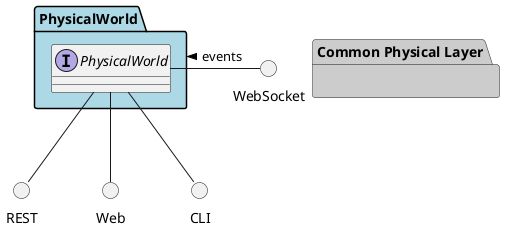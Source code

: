 @startuml


package "PhysicalWorld" #lightblue {

}

package "Common Physical Layer" #cccccc {

}


package "PhysicalWorld" #lightblue {

    interface "PhysicalWorld" as i {
    
    
    }
}

circle REST
circle Web
circle CLI
circle WebSocket

i -down- Web
i -down- CLI
i -down- REST
WebSocket -left- i: events >

package "PhysicalWorld" #lightblue {


}



@enduml
